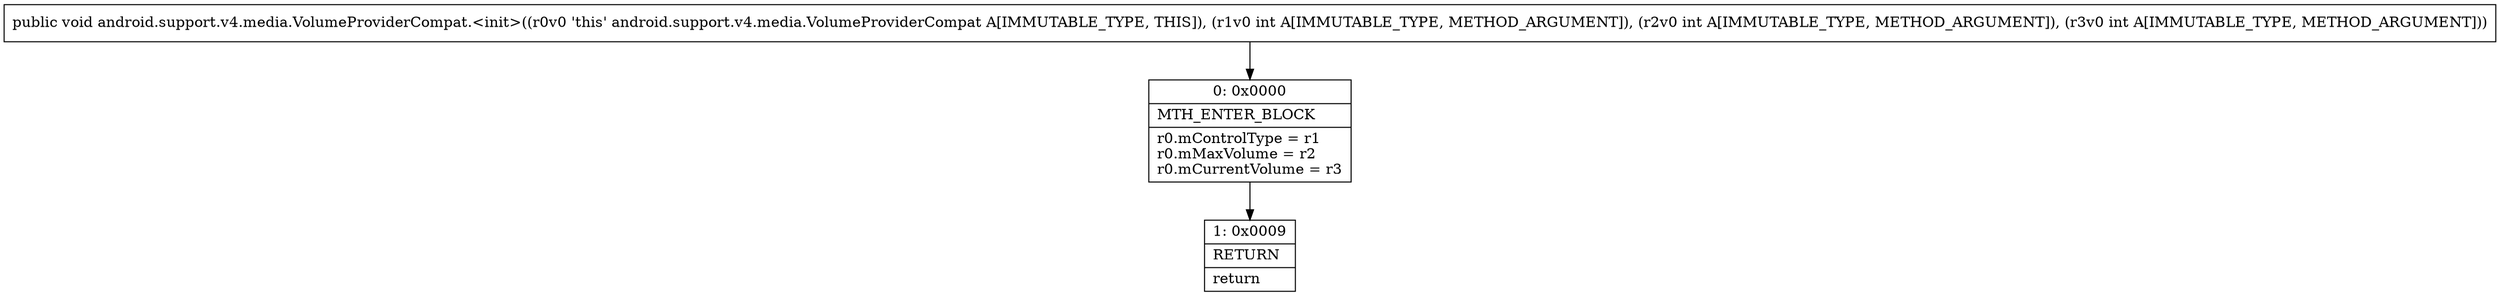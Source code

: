 digraph "CFG forandroid.support.v4.media.VolumeProviderCompat.\<init\>(III)V" {
Node_0 [shape=record,label="{0\:\ 0x0000|MTH_ENTER_BLOCK\l|r0.mControlType = r1\lr0.mMaxVolume = r2\lr0.mCurrentVolume = r3\l}"];
Node_1 [shape=record,label="{1\:\ 0x0009|RETURN\l|return\l}"];
MethodNode[shape=record,label="{public void android.support.v4.media.VolumeProviderCompat.\<init\>((r0v0 'this' android.support.v4.media.VolumeProviderCompat A[IMMUTABLE_TYPE, THIS]), (r1v0 int A[IMMUTABLE_TYPE, METHOD_ARGUMENT]), (r2v0 int A[IMMUTABLE_TYPE, METHOD_ARGUMENT]), (r3v0 int A[IMMUTABLE_TYPE, METHOD_ARGUMENT])) }"];
MethodNode -> Node_0;
Node_0 -> Node_1;
}

